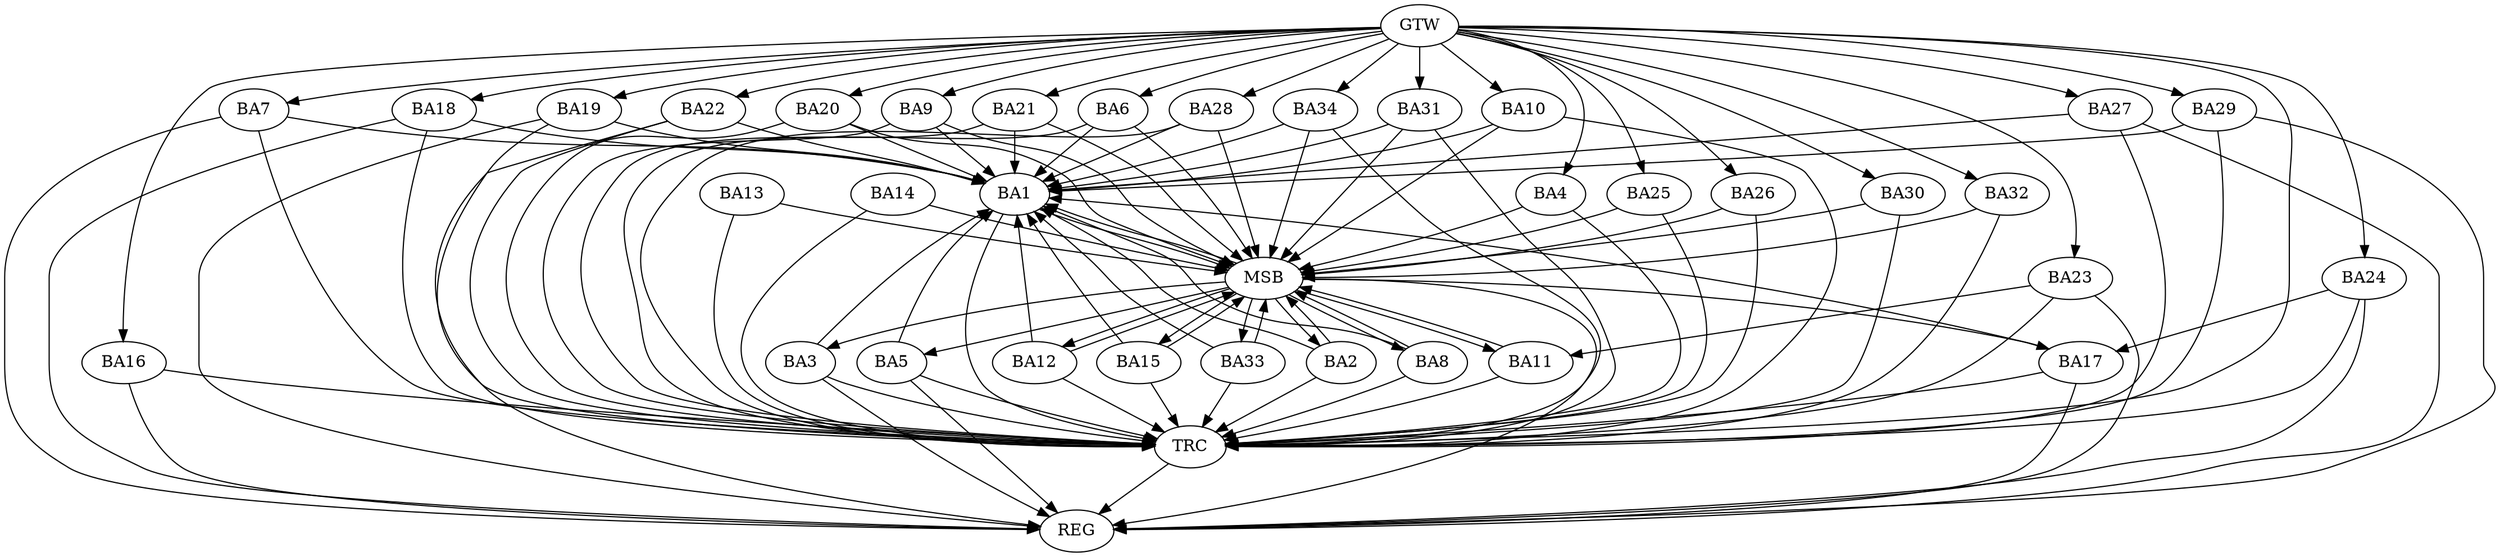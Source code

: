 strict digraph G {
  BA1 [ label="BA1" ];
  BA2 [ label="BA2" ];
  BA3 [ label="BA3" ];
  BA4 [ label="BA4" ];
  BA5 [ label="BA5" ];
  BA6 [ label="BA6" ];
  BA7 [ label="BA7" ];
  BA8 [ label="BA8" ];
  BA9 [ label="BA9" ];
  BA10 [ label="BA10" ];
  BA11 [ label="BA11" ];
  BA12 [ label="BA12" ];
  BA13 [ label="BA13" ];
  BA14 [ label="BA14" ];
  BA15 [ label="BA15" ];
  BA16 [ label="BA16" ];
  BA17 [ label="BA17" ];
  BA18 [ label="BA18" ];
  BA19 [ label="BA19" ];
  BA20 [ label="BA20" ];
  BA21 [ label="BA21" ];
  BA22 [ label="BA22" ];
  BA23 [ label="BA23" ];
  BA24 [ label="BA24" ];
  BA25 [ label="BA25" ];
  BA26 [ label="BA26" ];
  BA27 [ label="BA27" ];
  BA28 [ label="BA28" ];
  BA29 [ label="BA29" ];
  BA30 [ label="BA30" ];
  BA31 [ label="BA31" ];
  BA32 [ label="BA32" ];
  BA33 [ label="BA33" ];
  BA34 [ label="BA34" ];
  GTW [ label="GTW" ];
  REG [ label="REG" ];
  MSB [ label="MSB" ];
  TRC [ label="TRC" ];
  BA3 -> BA1;
  BA5 -> BA1;
  BA7 -> BA1;
  BA17 -> BA1;
  BA23 -> BA11;
  BA24 -> BA17;
  BA29 -> BA1;
  GTW -> BA4;
  GTW -> BA6;
  GTW -> BA7;
  GTW -> BA9;
  GTW -> BA10;
  GTW -> BA16;
  GTW -> BA18;
  GTW -> BA19;
  GTW -> BA20;
  GTW -> BA21;
  GTW -> BA22;
  GTW -> BA23;
  GTW -> BA24;
  GTW -> BA25;
  GTW -> BA26;
  GTW -> BA27;
  GTW -> BA28;
  GTW -> BA29;
  GTW -> BA30;
  GTW -> BA31;
  GTW -> BA32;
  GTW -> BA34;
  BA3 -> REG;
  BA5 -> REG;
  BA7 -> REG;
  BA16 -> REG;
  BA17 -> REG;
  BA18 -> REG;
  BA19 -> REG;
  BA22 -> REG;
  BA23 -> REG;
  BA24 -> REG;
  BA27 -> REG;
  BA29 -> REG;
  BA1 -> MSB;
  MSB -> BA2;
  MSB -> REG;
  BA2 -> MSB;
  MSB -> BA1;
  BA4 -> MSB;
  MSB -> BA3;
  BA6 -> MSB;
  BA8 -> MSB;
  BA9 -> MSB;
  MSB -> BA8;
  BA10 -> MSB;
  BA11 -> MSB;
  BA12 -> MSB;
  MSB -> BA11;
  BA13 -> MSB;
  MSB -> BA5;
  BA14 -> MSB;
  BA15 -> MSB;
  BA20 -> MSB;
  BA21 -> MSB;
  BA25 -> MSB;
  MSB -> BA15;
  BA26 -> MSB;
  BA28 -> MSB;
  BA30 -> MSB;
  BA31 -> MSB;
  MSB -> BA17;
  BA32 -> MSB;
  MSB -> BA12;
  BA33 -> MSB;
  BA34 -> MSB;
  MSB -> BA33;
  BA1 -> TRC;
  BA2 -> TRC;
  BA3 -> TRC;
  BA4 -> TRC;
  BA5 -> TRC;
  BA6 -> TRC;
  BA7 -> TRC;
  BA8 -> TRC;
  BA9 -> TRC;
  BA10 -> TRC;
  BA11 -> TRC;
  BA12 -> TRC;
  BA13 -> TRC;
  BA14 -> TRC;
  BA15 -> TRC;
  BA16 -> TRC;
  BA17 -> TRC;
  BA18 -> TRC;
  BA19 -> TRC;
  BA20 -> TRC;
  BA21 -> TRC;
  BA22 -> TRC;
  BA23 -> TRC;
  BA24 -> TRC;
  BA25 -> TRC;
  BA26 -> TRC;
  BA27 -> TRC;
  BA28 -> TRC;
  BA29 -> TRC;
  BA30 -> TRC;
  BA31 -> TRC;
  BA32 -> TRC;
  BA33 -> TRC;
  BA34 -> TRC;
  GTW -> TRC;
  TRC -> REG;
  BA19 -> BA1;
  BA8 -> BA1;
  BA18 -> BA1;
  BA33 -> BA1;
  BA34 -> BA1;
  BA31 -> BA1;
  BA12 -> BA1;
  BA21 -> BA1;
  BA15 -> BA1;
  BA28 -> BA1;
  BA6 -> BA1;
  BA22 -> BA1;
  BA10 -> BA1;
  BA20 -> BA1;
  BA9 -> BA1;
  BA27 -> BA1;
  BA2 -> BA1;
}
